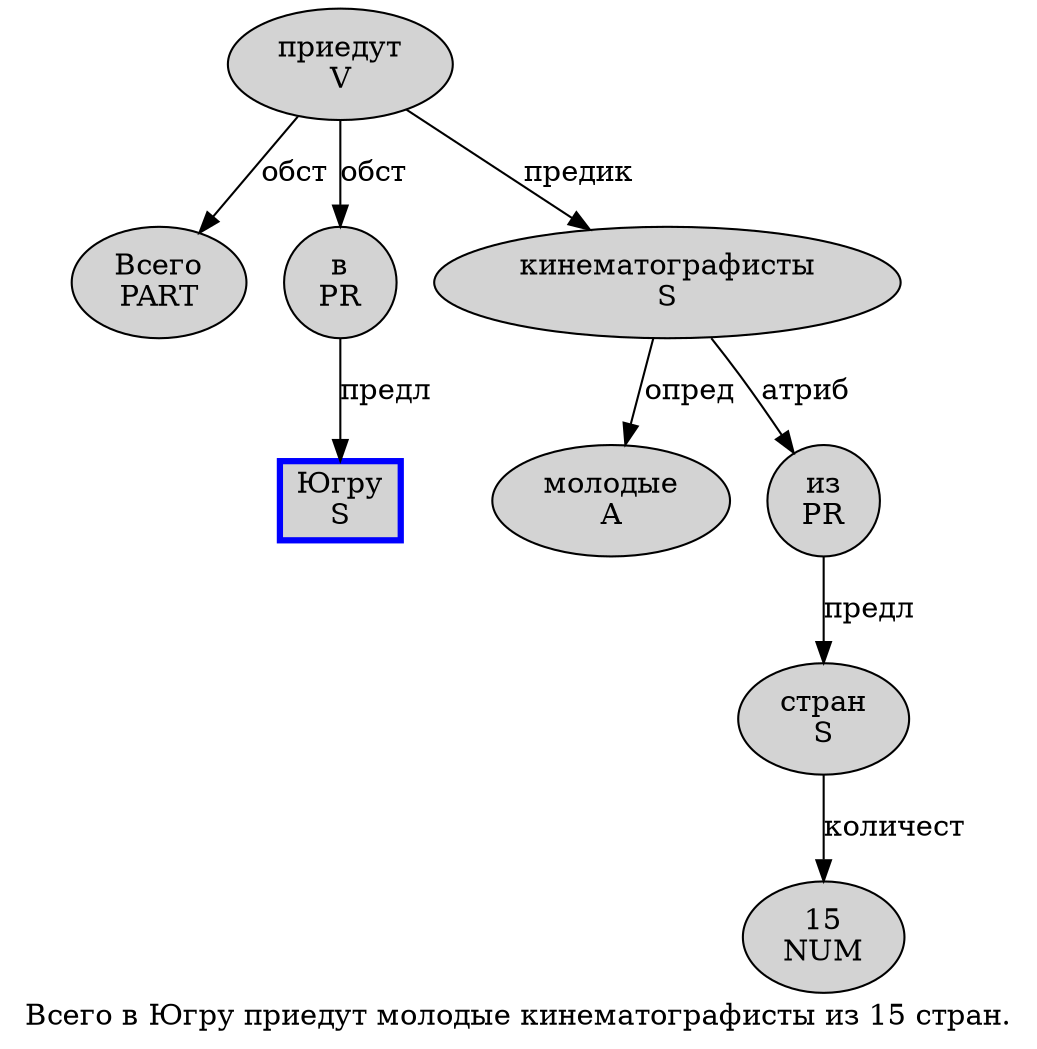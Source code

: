 digraph SENTENCE_578 {
	graph [label="Всего в Югру приедут молодые кинематографисты из 15 стран."]
	node [style=filled]
		0 [label="Всего
PART" color="" fillcolor=lightgray penwidth=1 shape=ellipse]
		1 [label="в
PR" color="" fillcolor=lightgray penwidth=1 shape=ellipse]
		2 [label="Югру
S" color=blue fillcolor=lightgray penwidth=3 shape=box]
		3 [label="приедут
V" color="" fillcolor=lightgray penwidth=1 shape=ellipse]
		4 [label="молодые
A" color="" fillcolor=lightgray penwidth=1 shape=ellipse]
		5 [label="кинематографисты
S" color="" fillcolor=lightgray penwidth=1 shape=ellipse]
		6 [label="из
PR" color="" fillcolor=lightgray penwidth=1 shape=ellipse]
		7 [label="15
NUM" color="" fillcolor=lightgray penwidth=1 shape=ellipse]
		8 [label="стран
S" color="" fillcolor=lightgray penwidth=1 shape=ellipse]
			1 -> 2 [label="предл"]
			8 -> 7 [label="количест"]
			5 -> 4 [label="опред"]
			5 -> 6 [label="атриб"]
			3 -> 0 [label="обст"]
			3 -> 1 [label="обст"]
			3 -> 5 [label="предик"]
			6 -> 8 [label="предл"]
}